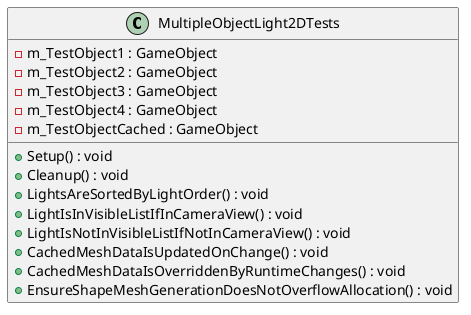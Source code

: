 @startuml
class MultipleObjectLight2DTests {
    - m_TestObject1 : GameObject
    - m_TestObject2 : GameObject
    - m_TestObject3 : GameObject
    - m_TestObject4 : GameObject
    - m_TestObjectCached : GameObject
    + Setup() : void
    + Cleanup() : void
    + LightsAreSortedByLightOrder() : void
    + LightIsInVisibleListIfInCameraView() : void
    + LightIsNotInVisibleListIfNotInCameraView() : void
    + CachedMeshDataIsUpdatedOnChange() : void
    + CachedMeshDataIsOverriddenByRuntimeChanges() : void
    + EnsureShapeMeshGenerationDoesNotOverflowAllocation() : void
}
@enduml
